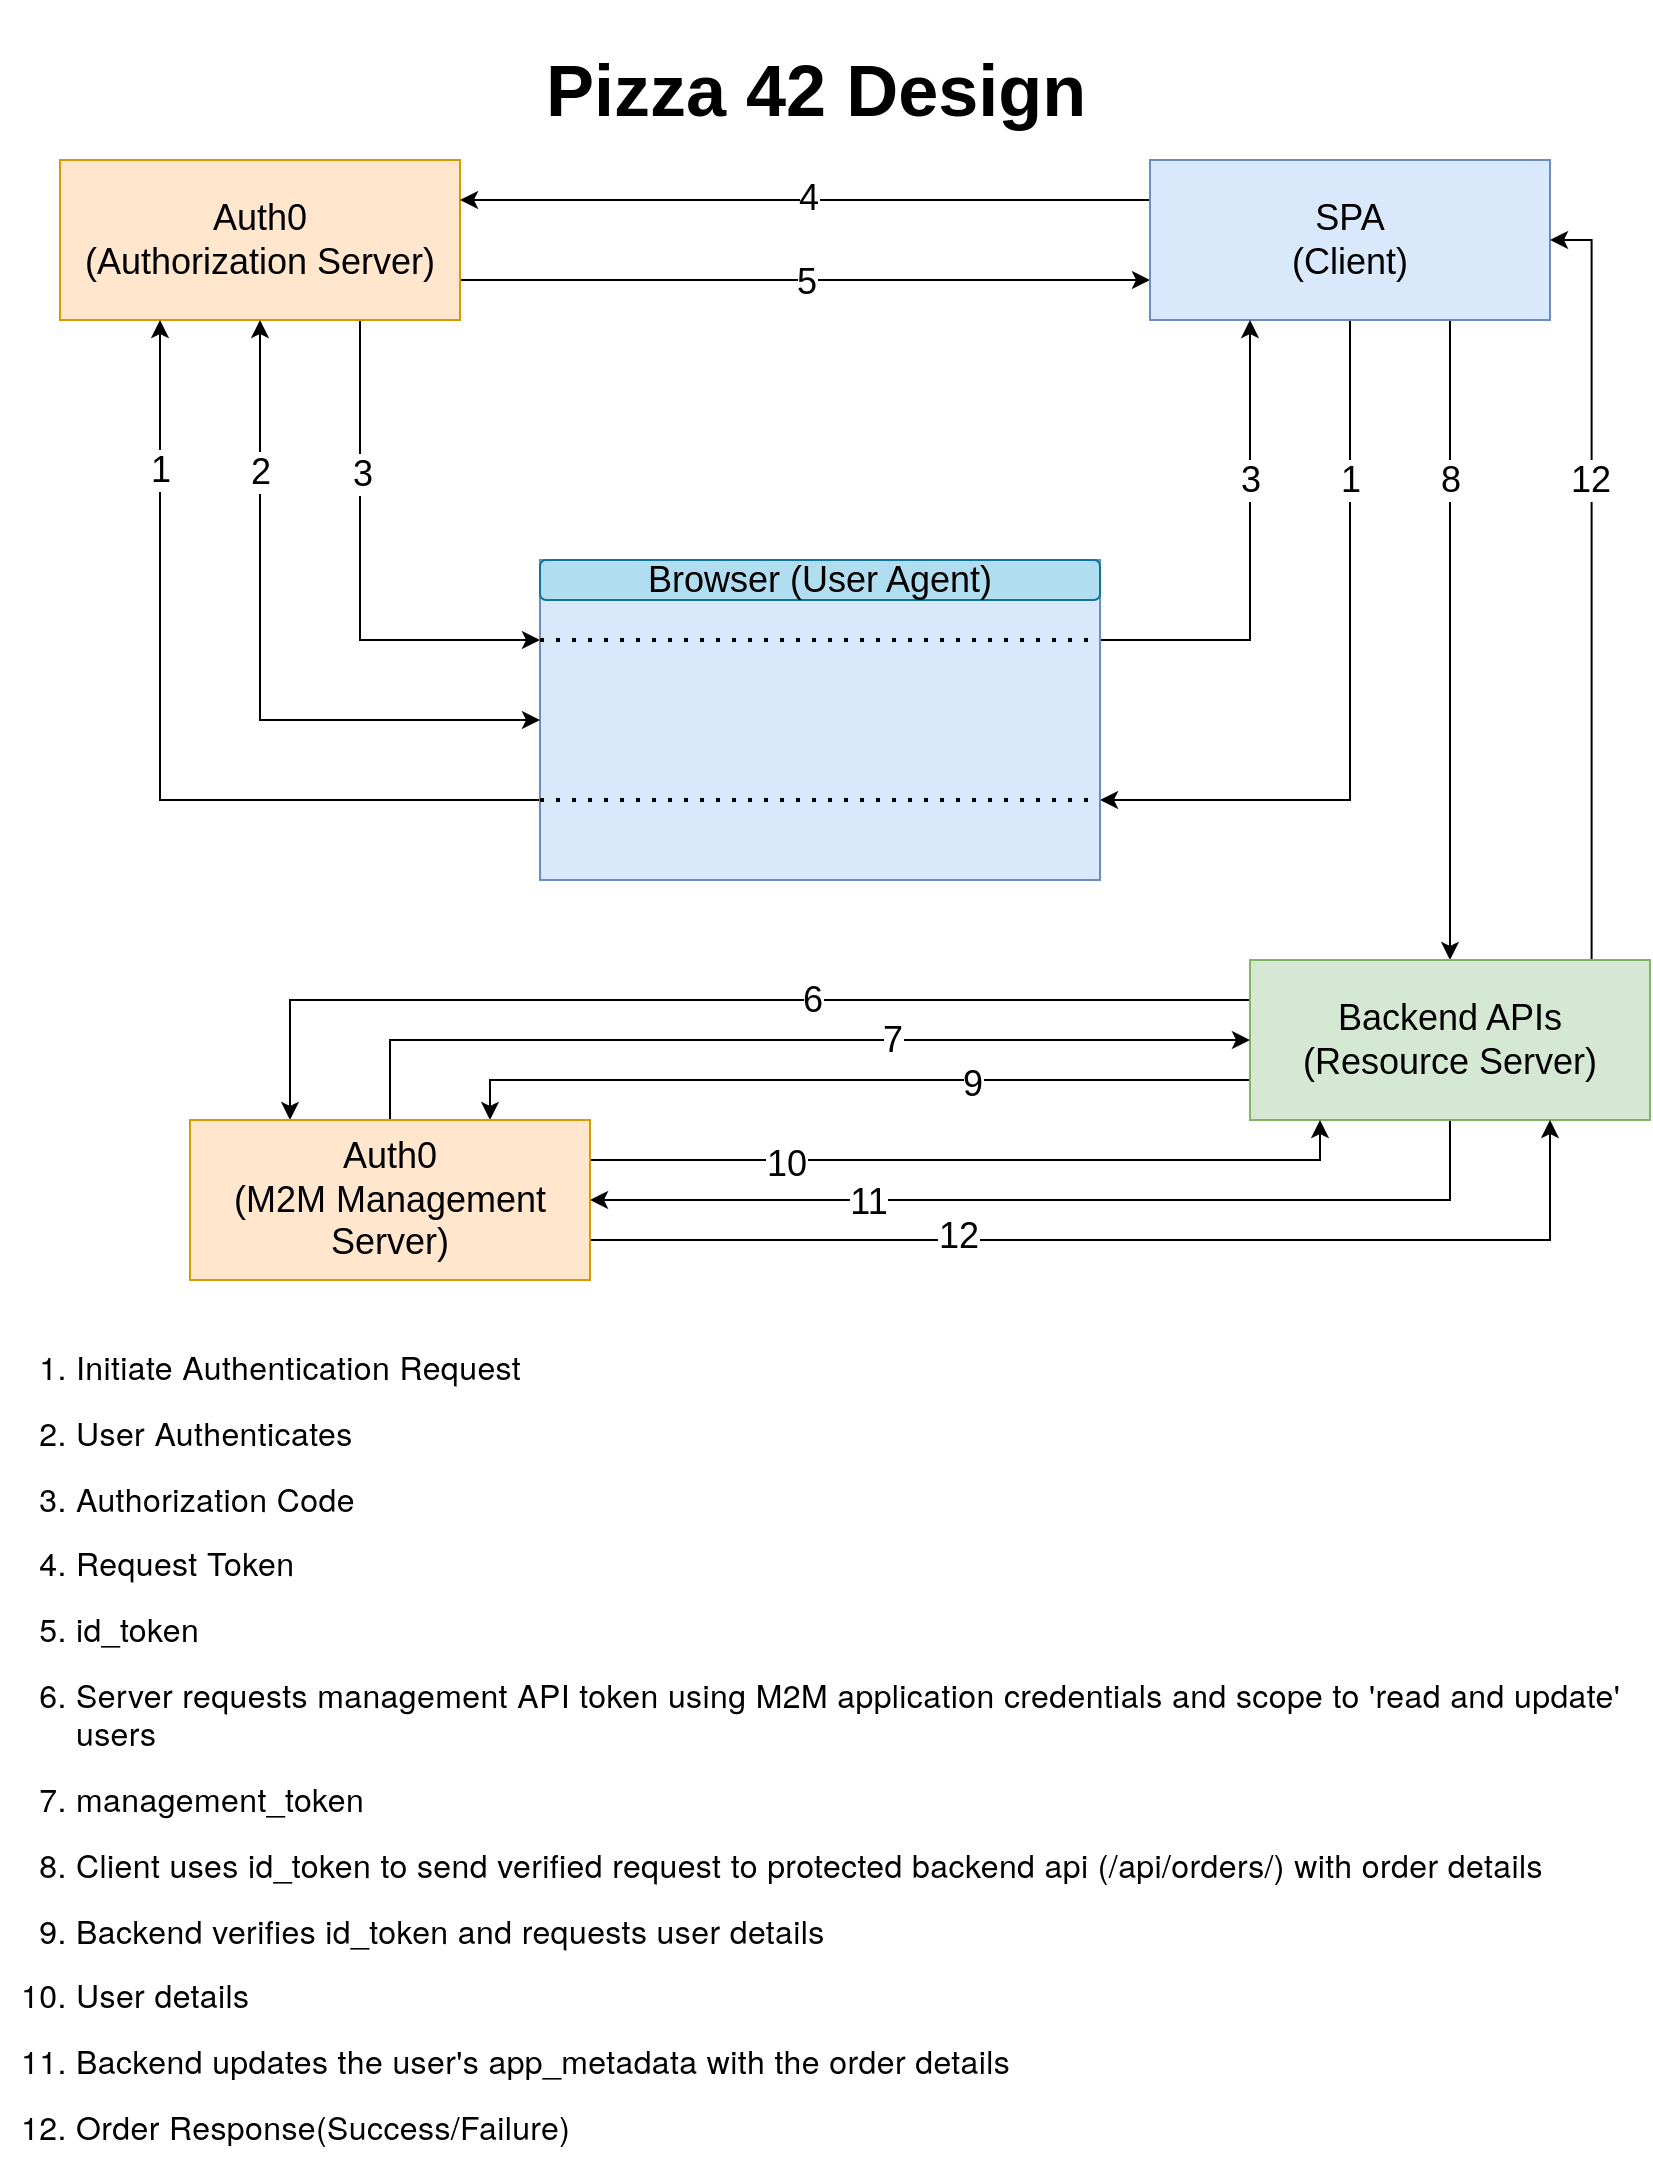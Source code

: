 <mxfile version="17.4.0" type="github">
  <diagram id="2D8r_E-0RihEFsOVlYVm" name="Page-1">
    <mxGraphModel dx="989" dy="560" grid="1" gridSize="10" guides="1" tooltips="1" connect="1" arrows="1" fold="1" page="1" pageScale="1" pageWidth="850" pageHeight="1100" math="0" shadow="0">
      <root>
        <mxCell id="0" />
        <mxCell id="1" parent="0" />
        <mxCell id="E4T6ohRMV8p7hEPFgj1p-32" style="edgeStyle=orthogonalEdgeStyle;rounded=0;orthogonalLoop=1;jettySize=auto;html=1;exitX=0.75;exitY=1;exitDx=0;exitDy=0;entryX=0;entryY=0.25;entryDx=0;entryDy=0;fontSize=20;" edge="1" parent="1" source="E4T6ohRMV8p7hEPFgj1p-5" target="E4T6ohRMV8p7hEPFgj1p-28">
          <mxGeometry relative="1" as="geometry" />
        </mxCell>
        <mxCell id="E4T6ohRMV8p7hEPFgj1p-42" value="3" style="edgeLabel;html=1;align=center;verticalAlign=middle;resizable=0;points=[];fontSize=18;" vertex="1" connectable="0" parent="E4T6ohRMV8p7hEPFgj1p-32">
          <mxGeometry x="-0.188" y="1" relative="1" as="geometry">
            <mxPoint y="-25" as="offset" />
          </mxGeometry>
        </mxCell>
        <mxCell id="E4T6ohRMV8p7hEPFgj1p-48" style="edgeStyle=orthogonalEdgeStyle;rounded=0;orthogonalLoop=1;jettySize=auto;html=1;exitX=1;exitY=0.75;exitDx=0;exitDy=0;entryX=0;entryY=0.75;entryDx=0;entryDy=0;fontSize=12;fontColor=#000000;" edge="1" parent="1" source="E4T6ohRMV8p7hEPFgj1p-5" target="E4T6ohRMV8p7hEPFgj1p-6">
          <mxGeometry relative="1" as="geometry" />
        </mxCell>
        <mxCell id="E4T6ohRMV8p7hEPFgj1p-50" value="5" style="edgeLabel;html=1;align=center;verticalAlign=middle;resizable=0;points=[];fontSize=18;fontColor=#000000;" vertex="1" connectable="0" parent="E4T6ohRMV8p7hEPFgj1p-48">
          <mxGeometry x="-0.129" y="-1" relative="1" as="geometry">
            <mxPoint x="23" as="offset" />
          </mxGeometry>
        </mxCell>
        <mxCell id="E4T6ohRMV8p7hEPFgj1p-5" value="&lt;div style=&quot;font-size: 18px&quot;&gt;&lt;span&gt;&lt;font style=&quot;font-size: 18px&quot;&gt;Auth0&lt;/font&gt;&lt;/span&gt;&lt;/div&gt;&lt;div style=&quot;font-size: 18px&quot;&gt;&lt;span&gt;&lt;font style=&quot;font-size: 18px&quot;&gt;(Authorization Server)&lt;/font&gt;&lt;/span&gt;&lt;/div&gt;" style="rounded=0;whiteSpace=wrap;html=1;fontSize=14;fillColor=#ffe6cc;strokeColor=#d79b00;align=center;" vertex="1" parent="1">
          <mxGeometry x="45" y="80" width="200" height="80" as="geometry" />
        </mxCell>
        <mxCell id="E4T6ohRMV8p7hEPFgj1p-36" style="edgeStyle=orthogonalEdgeStyle;rounded=0;orthogonalLoop=1;jettySize=auto;html=1;exitX=0.5;exitY=1;exitDx=0;exitDy=0;entryX=1;entryY=0.75;entryDx=0;entryDy=0;fontSize=20;" edge="1" parent="1" source="E4T6ohRMV8p7hEPFgj1p-6" target="E4T6ohRMV8p7hEPFgj1p-28">
          <mxGeometry relative="1" as="geometry" />
        </mxCell>
        <mxCell id="E4T6ohRMV8p7hEPFgj1p-39" value="1" style="edgeLabel;html=1;align=center;verticalAlign=middle;resizable=0;points=[];fontSize=18;" vertex="1" connectable="0" parent="E4T6ohRMV8p7hEPFgj1p-36">
          <mxGeometry x="-0.539" y="1" relative="1" as="geometry">
            <mxPoint x="-1" y="-4" as="offset" />
          </mxGeometry>
        </mxCell>
        <mxCell id="E4T6ohRMV8p7hEPFgj1p-37" style="edgeStyle=orthogonalEdgeStyle;rounded=0;orthogonalLoop=1;jettySize=auto;html=1;exitX=0.75;exitY=1;exitDx=0;exitDy=0;entryX=0.5;entryY=0;entryDx=0;entryDy=0;fontSize=20;" edge="1" parent="1" source="E4T6ohRMV8p7hEPFgj1p-6" target="E4T6ohRMV8p7hEPFgj1p-21">
          <mxGeometry relative="1" as="geometry" />
        </mxCell>
        <mxCell id="E4T6ohRMV8p7hEPFgj1p-51" value="8" style="edgeLabel;html=1;align=center;verticalAlign=middle;resizable=0;points=[];fontSize=18;fontColor=#000000;" vertex="1" connectable="0" parent="E4T6ohRMV8p7hEPFgj1p-37">
          <mxGeometry x="-0.387" relative="1" as="geometry">
            <mxPoint y="-18" as="offset" />
          </mxGeometry>
        </mxCell>
        <mxCell id="E4T6ohRMV8p7hEPFgj1p-47" style="edgeStyle=orthogonalEdgeStyle;rounded=0;orthogonalLoop=1;jettySize=auto;html=1;exitX=0;exitY=0.25;exitDx=0;exitDy=0;entryX=1;entryY=0.25;entryDx=0;entryDy=0;fontSize=12;fontColor=#000000;" edge="1" parent="1" source="E4T6ohRMV8p7hEPFgj1p-6" target="E4T6ohRMV8p7hEPFgj1p-5">
          <mxGeometry relative="1" as="geometry" />
        </mxCell>
        <mxCell id="E4T6ohRMV8p7hEPFgj1p-49" value="&lt;font style=&quot;font-size: 18px&quot;&gt;4&lt;/font&gt;" style="edgeLabel;html=1;align=center;verticalAlign=middle;resizable=0;points=[];fontSize=12;fontColor=#000000;" vertex="1" connectable="0" parent="E4T6ohRMV8p7hEPFgj1p-47">
          <mxGeometry x="0.146" y="-1" relative="1" as="geometry">
            <mxPoint x="26" as="offset" />
          </mxGeometry>
        </mxCell>
        <mxCell id="E4T6ohRMV8p7hEPFgj1p-6" value="&lt;font style=&quot;font-size: 18px&quot;&gt;SPA&lt;br&gt;(Client)&lt;/font&gt;" style="rounded=0;whiteSpace=wrap;html=1;fontSize=14;fillColor=#dae8fc;strokeColor=#6c8ebf;" vertex="1" parent="1">
          <mxGeometry x="590" y="80" width="200" height="80" as="geometry" />
        </mxCell>
        <mxCell id="E4T6ohRMV8p7hEPFgj1p-54" style="edgeStyle=orthogonalEdgeStyle;rounded=0;orthogonalLoop=1;jettySize=auto;html=1;exitX=0;exitY=0.25;exitDx=0;exitDy=0;entryX=0.25;entryY=0;entryDx=0;entryDy=0;fontSize=18;fontColor=#000000;" edge="1" parent="1" source="E4T6ohRMV8p7hEPFgj1p-21" target="E4T6ohRMV8p7hEPFgj1p-52">
          <mxGeometry relative="1" as="geometry" />
        </mxCell>
        <mxCell id="E4T6ohRMV8p7hEPFgj1p-55" value="6" style="edgeLabel;html=1;align=center;verticalAlign=middle;resizable=0;points=[];fontSize=18;fontColor=#000000;" vertex="1" connectable="0" parent="E4T6ohRMV8p7hEPFgj1p-54">
          <mxGeometry x="-0.18" relative="1" as="geometry">
            <mxPoint x="2" as="offset" />
          </mxGeometry>
        </mxCell>
        <mxCell id="E4T6ohRMV8p7hEPFgj1p-62" style="edgeStyle=orthogonalEdgeStyle;rounded=0;orthogonalLoop=1;jettySize=auto;html=1;exitX=0;exitY=0.75;exitDx=0;exitDy=0;entryX=0.75;entryY=0;entryDx=0;entryDy=0;fontSize=18;fontColor=#000000;" edge="1" parent="1" source="E4T6ohRMV8p7hEPFgj1p-21" target="E4T6ohRMV8p7hEPFgj1p-52">
          <mxGeometry relative="1" as="geometry" />
        </mxCell>
        <mxCell id="E4T6ohRMV8p7hEPFgj1p-63" value="9" style="edgeLabel;html=1;align=center;verticalAlign=middle;resizable=0;points=[];fontSize=18;fontColor=#000000;" vertex="1" connectable="0" parent="E4T6ohRMV8p7hEPFgj1p-62">
          <mxGeometry x="-0.304" y="2" relative="1" as="geometry">
            <mxPoint as="offset" />
          </mxGeometry>
        </mxCell>
        <mxCell id="E4T6ohRMV8p7hEPFgj1p-65" style="edgeStyle=orthogonalEdgeStyle;rounded=0;orthogonalLoop=1;jettySize=auto;html=1;exitX=0.5;exitY=1;exitDx=0;exitDy=0;entryX=1;entryY=0.5;entryDx=0;entryDy=0;fontSize=18;fontColor=#000000;" edge="1" parent="1" source="E4T6ohRMV8p7hEPFgj1p-21" target="E4T6ohRMV8p7hEPFgj1p-52">
          <mxGeometry relative="1" as="geometry" />
        </mxCell>
        <mxCell id="E4T6ohRMV8p7hEPFgj1p-67" value="11" style="edgeLabel;html=1;align=center;verticalAlign=middle;resizable=0;points=[];fontSize=18;fontColor=#000000;" vertex="1" connectable="0" parent="E4T6ohRMV8p7hEPFgj1p-65">
          <mxGeometry x="0.411" y="1" relative="1" as="geometry">
            <mxPoint as="offset" />
          </mxGeometry>
        </mxCell>
        <mxCell id="E4T6ohRMV8p7hEPFgj1p-70" style="edgeStyle=orthogonalEdgeStyle;rounded=0;orthogonalLoop=1;jettySize=auto;html=1;exitX=0.854;exitY=0.015;exitDx=0;exitDy=0;entryX=1;entryY=0.5;entryDx=0;entryDy=0;fontSize=18;fontColor=#000000;exitPerimeter=0;" edge="1" parent="1" source="E4T6ohRMV8p7hEPFgj1p-21" target="E4T6ohRMV8p7hEPFgj1p-6">
          <mxGeometry relative="1" as="geometry" />
        </mxCell>
        <mxCell id="E4T6ohRMV8p7hEPFgj1p-71" value="12" style="edgeLabel;html=1;align=center;verticalAlign=middle;resizable=0;points=[];fontSize=18;fontColor=#000000;" vertex="1" connectable="0" parent="E4T6ohRMV8p7hEPFgj1p-70">
          <mxGeometry x="0.328" y="1" relative="1" as="geometry">
            <mxPoint y="12" as="offset" />
          </mxGeometry>
        </mxCell>
        <mxCell id="E4T6ohRMV8p7hEPFgj1p-21" value="&lt;font style=&quot;font-size: 18px&quot;&gt;Backend APIs&lt;br&gt;(Resource Server)&lt;/font&gt;" style="rounded=0;whiteSpace=wrap;html=1;fontSize=14;fillColor=#d5e8d4;strokeColor=#82b366;" vertex="1" parent="1">
          <mxGeometry x="640" y="480" width="200" height="80" as="geometry" />
        </mxCell>
        <mxCell id="E4T6ohRMV8p7hEPFgj1p-31" style="edgeStyle=orthogonalEdgeStyle;rounded=0;orthogonalLoop=1;jettySize=auto;html=1;exitX=1;exitY=0.25;exitDx=0;exitDy=0;entryX=0.25;entryY=1;entryDx=0;entryDy=0;fontSize=20;" edge="1" parent="1" source="E4T6ohRMV8p7hEPFgj1p-28" target="E4T6ohRMV8p7hEPFgj1p-6">
          <mxGeometry relative="1" as="geometry" />
        </mxCell>
        <mxCell id="E4T6ohRMV8p7hEPFgj1p-44" value="3" style="edgeLabel;html=1;align=center;verticalAlign=middle;resizable=0;points=[];fontSize=18;" vertex="1" connectable="0" parent="E4T6ohRMV8p7hEPFgj1p-31">
          <mxGeometry x="0.457" y="1" relative="1" as="geometry">
            <mxPoint x="1" y="16" as="offset" />
          </mxGeometry>
        </mxCell>
        <mxCell id="E4T6ohRMV8p7hEPFgj1p-33" style="edgeStyle=orthogonalEdgeStyle;rounded=0;orthogonalLoop=1;jettySize=auto;html=1;exitX=0;exitY=0.75;exitDx=0;exitDy=0;entryX=0.25;entryY=1;entryDx=0;entryDy=0;fontSize=20;" edge="1" parent="1" source="E4T6ohRMV8p7hEPFgj1p-28" target="E4T6ohRMV8p7hEPFgj1p-5">
          <mxGeometry relative="1" as="geometry" />
        </mxCell>
        <mxCell id="E4T6ohRMV8p7hEPFgj1p-40" value="1" style="edgeLabel;html=1;align=center;verticalAlign=middle;resizable=0;points=[];fontSize=18;" vertex="1" connectable="0" parent="E4T6ohRMV8p7hEPFgj1p-33">
          <mxGeometry x="0.618" relative="1" as="geometry">
            <mxPoint y="-7" as="offset" />
          </mxGeometry>
        </mxCell>
        <mxCell id="E4T6ohRMV8p7hEPFgj1p-28" value="" style="rounded=0;whiteSpace=wrap;html=1;fontSize=20;fillColor=#dae8fc;strokeColor=#6c8ebf;" vertex="1" parent="1">
          <mxGeometry x="285" y="280" width="280" height="160" as="geometry" />
        </mxCell>
        <mxCell id="E4T6ohRMV8p7hEPFgj1p-3" value="&lt;font style=&quot;font-size: 18px&quot;&gt;Browser (User Agent)&lt;/font&gt;" style="rounded=1;whiteSpace=wrap;html=1;fillColor=#b1ddf0;strokeColor=#10739e;" vertex="1" parent="1">
          <mxGeometry x="285" y="280" width="280" height="20" as="geometry" />
        </mxCell>
        <mxCell id="E4T6ohRMV8p7hEPFgj1p-29" value="" style="endArrow=none;dashed=1;html=1;dashPattern=1 3;strokeWidth=2;rounded=0;fontSize=20;exitX=0;exitY=0.25;exitDx=0;exitDy=0;entryX=1;entryY=0.25;entryDx=0;entryDy=0;" edge="1" parent="1" source="E4T6ohRMV8p7hEPFgj1p-28" target="E4T6ohRMV8p7hEPFgj1p-28">
          <mxGeometry width="50" height="50" relative="1" as="geometry">
            <mxPoint x="435" y="420" as="sourcePoint" />
            <mxPoint x="485" y="370" as="targetPoint" />
          </mxGeometry>
        </mxCell>
        <mxCell id="E4T6ohRMV8p7hEPFgj1p-30" value="" style="endArrow=none;dashed=1;html=1;dashPattern=1 3;strokeWidth=2;rounded=0;fontSize=20;exitX=0;exitY=0.75;exitDx=0;exitDy=0;entryX=1;entryY=0.75;entryDx=0;entryDy=0;" edge="1" parent="1" source="E4T6ohRMV8p7hEPFgj1p-28" target="E4T6ohRMV8p7hEPFgj1p-28">
          <mxGeometry width="50" height="50" relative="1" as="geometry">
            <mxPoint x="305" y="350" as="sourcePoint" />
            <mxPoint x="575" y="350" as="targetPoint" />
          </mxGeometry>
        </mxCell>
        <mxCell id="E4T6ohRMV8p7hEPFgj1p-34" value="" style="endArrow=classic;startArrow=classic;html=1;rounded=0;fontSize=20;entryX=0.5;entryY=1;entryDx=0;entryDy=0;exitX=0;exitY=0.5;exitDx=0;exitDy=0;" edge="1" parent="1" source="E4T6ohRMV8p7hEPFgj1p-28" target="E4T6ohRMV8p7hEPFgj1p-5">
          <mxGeometry width="50" height="50" relative="1" as="geometry">
            <mxPoint x="195" y="320" as="sourcePoint" />
            <mxPoint x="485" y="370" as="targetPoint" />
            <Array as="points">
              <mxPoint x="145" y="360" />
            </Array>
          </mxGeometry>
        </mxCell>
        <mxCell id="E4T6ohRMV8p7hEPFgj1p-41" value="2" style="edgeLabel;html=1;align=center;verticalAlign=middle;resizable=0;points=[];fontSize=18;" vertex="1" connectable="0" parent="E4T6ohRMV8p7hEPFgj1p-34">
          <mxGeometry x="0.51" relative="1" as="geometry">
            <mxPoint y="-8" as="offset" />
          </mxGeometry>
        </mxCell>
        <mxCell id="E4T6ohRMV8p7hEPFgj1p-38" value="&lt;h1&gt;Pizza 42 Design&lt;/h1&gt;" style="text;html=1;strokeColor=none;fillColor=none;spacing=5;spacingTop=-20;whiteSpace=wrap;overflow=hidden;rounded=0;fontSize=18;" vertex="1" parent="1">
          <mxGeometry x="283" y="10" width="285" height="60" as="geometry" />
        </mxCell>
        <mxCell id="E4T6ohRMV8p7hEPFgj1p-45" value="&lt;h1&gt;&lt;ol style=&quot;box-sizing: border-box ; font-size: 16px ; margin: 0px 0px 0.85em ; padding: 0px 0px 0px 2em ; font-family: &amp;#34;helvetica neue&amp;#34; , &amp;#34;helvetica&amp;#34; , &amp;#34;arial&amp;#34; , sans-serif ; font-weight: 400 ; letter-spacing: 0.2px ; background-color: rgb(255 , 255 , 255)&quot;&gt;&lt;li style=&quot;box-sizing: border-box ; font-size: inherit&quot;&gt;&lt;p style=&quot;box-sizing: border-box ; font-size: inherit ; margin-top: 0px ; margin-bottom: 0.85em&quot;&gt;Initiate Authentication Request&lt;/p&gt;&lt;/li&gt;&lt;li style=&quot;box-sizing: border-box ; font-size: inherit&quot;&gt;&lt;p style=&quot;box-sizing: border-box ; font-size: inherit ; margin-top: 0px ; margin-bottom: 0.85em&quot;&gt;User Authenticates&lt;/p&gt;&lt;/li&gt;&lt;li style=&quot;box-sizing: border-box ; font-size: inherit&quot;&gt;&lt;p style=&quot;box-sizing: border-box ; font-size: inherit ; margin-top: 0px ; margin-bottom: 0.85em&quot;&gt;Authorization Code&lt;/p&gt;&lt;/li&gt;&lt;li style=&quot;box-sizing: border-box ; font-size: inherit&quot;&gt;&lt;p style=&quot;box-sizing: border-box ; font-size: inherit ; margin-top: 0px ; margin-bottom: 0.85em&quot;&gt;Request Token&lt;/p&gt;&lt;/li&gt;&lt;li style=&quot;box-sizing: border-box ; font-size: inherit&quot;&gt;&lt;p style=&quot;box-sizing: border-box ; font-size: inherit ; margin-top: 0px ; margin-bottom: 0.85em&quot;&gt;id_token&lt;/p&gt;&lt;/li&gt;&lt;li style=&quot;box-sizing: border-box ; font-size: inherit&quot;&gt;&lt;p style=&quot;box-sizing: border-box ; font-size: inherit ; margin-top: 0px ; margin-bottom: 0.85em&quot;&gt;Server requests management API token using M2M application credentials and scope to &#39;read and update&#39; users&lt;/p&gt;&lt;/li&gt;&lt;li style=&quot;box-sizing: border-box ; font-size: inherit&quot;&gt;&lt;p style=&quot;box-sizing: border-box ; font-size: inherit ; margin-top: 0px ; margin-bottom: 0.85em&quot;&gt;management_token&lt;/p&gt;&lt;/li&gt;&lt;li style=&quot;box-sizing: border-box ; font-size: inherit&quot;&gt;&lt;p style=&quot;box-sizing: border-box ; font-size: inherit ; margin-top: 0px ; margin-bottom: 0.85em&quot;&gt;Client uses id_token to send verified request to protected backend api (/api/orders/) with order details&lt;/p&gt;&lt;/li&gt;&lt;li style=&quot;box-sizing: border-box ; font-size: inherit&quot;&gt;&lt;p style=&quot;box-sizing: border-box ; font-size: inherit ; margin-top: 0px ; margin-bottom: 0.85em&quot;&gt;Backend verifies id_token and requests user details&lt;/p&gt;&lt;/li&gt;&lt;li style=&quot;box-sizing: border-box ; font-size: inherit&quot;&gt;&lt;p style=&quot;box-sizing: border-box ; font-size: inherit ; margin-top: 0px ; margin-bottom: 0.85em&quot;&gt;User details&lt;/p&gt;&lt;/li&gt;&lt;li style=&quot;box-sizing: border-box ; font-size: inherit&quot;&gt;&lt;p style=&quot;box-sizing: border-box ; font-size: inherit ; margin-top: 0px ; margin-bottom: 0.85em&quot;&gt;Backend updates the user&#39;s app_metadata with the order details&lt;/p&gt;&lt;/li&gt;&lt;li style=&quot;box-sizing: border-box ; font-size: inherit&quot;&gt;&lt;p style=&quot;box-sizing: border-box ; font-size: inherit ; margin-top: 0px ; margin-bottom: 0.85em&quot;&gt;Order Response(Success/Failure)&lt;/p&gt;&lt;/li&gt;&lt;/ol&gt;&lt;div&gt;&lt;/div&gt;&lt;/h1&gt;" style="text;html=1;strokeColor=none;fillColor=none;spacing=5;spacingTop=-20;whiteSpace=wrap;overflow=hidden;rounded=0;fontSize=18;" vertex="1" parent="1">
          <mxGeometry x="15.5" y="660" width="820" height="420" as="geometry" />
        </mxCell>
        <mxCell id="E4T6ohRMV8p7hEPFgj1p-56" style="edgeStyle=orthogonalEdgeStyle;rounded=0;orthogonalLoop=1;jettySize=auto;html=1;exitX=0.5;exitY=0;exitDx=0;exitDy=0;entryX=0;entryY=0.5;entryDx=0;entryDy=0;fontSize=18;fontColor=#000000;" edge="1" parent="1" source="E4T6ohRMV8p7hEPFgj1p-52" target="E4T6ohRMV8p7hEPFgj1p-21">
          <mxGeometry relative="1" as="geometry" />
        </mxCell>
        <mxCell id="E4T6ohRMV8p7hEPFgj1p-57" value="7" style="edgeLabel;html=1;align=center;verticalAlign=middle;resizable=0;points=[];fontSize=18;fontColor=#000000;" vertex="1" connectable="0" parent="E4T6ohRMV8p7hEPFgj1p-56">
          <mxGeometry x="0.2" y="1" relative="1" as="geometry">
            <mxPoint x="9" y="1" as="offset" />
          </mxGeometry>
        </mxCell>
        <mxCell id="E4T6ohRMV8p7hEPFgj1p-64" style="edgeStyle=orthogonalEdgeStyle;rounded=0;orthogonalLoop=1;jettySize=auto;html=1;exitX=1;exitY=0.25;exitDx=0;exitDy=0;entryX=0.175;entryY=1;entryDx=0;entryDy=0;entryPerimeter=0;fontSize=18;fontColor=#000000;" edge="1" parent="1" source="E4T6ohRMV8p7hEPFgj1p-52" target="E4T6ohRMV8p7hEPFgj1p-21">
          <mxGeometry relative="1" as="geometry" />
        </mxCell>
        <mxCell id="E4T6ohRMV8p7hEPFgj1p-66" value="10" style="edgeLabel;html=1;align=center;verticalAlign=middle;resizable=0;points=[];fontSize=18;fontColor=#000000;" vertex="1" connectable="0" parent="E4T6ohRMV8p7hEPFgj1p-64">
          <mxGeometry x="-0.491" y="-2" relative="1" as="geometry">
            <mxPoint as="offset" />
          </mxGeometry>
        </mxCell>
        <mxCell id="E4T6ohRMV8p7hEPFgj1p-68" style="edgeStyle=orthogonalEdgeStyle;rounded=0;orthogonalLoop=1;jettySize=auto;html=1;exitX=1;exitY=0.75;exitDx=0;exitDy=0;entryX=0.75;entryY=1;entryDx=0;entryDy=0;fontSize=18;fontColor=#000000;" edge="1" parent="1" source="E4T6ohRMV8p7hEPFgj1p-52" target="E4T6ohRMV8p7hEPFgj1p-21">
          <mxGeometry relative="1" as="geometry" />
        </mxCell>
        <mxCell id="E4T6ohRMV8p7hEPFgj1p-69" value="12" style="edgeLabel;html=1;align=center;verticalAlign=middle;resizable=0;points=[];fontSize=18;fontColor=#000000;" vertex="1" connectable="0" parent="E4T6ohRMV8p7hEPFgj1p-68">
          <mxGeometry x="-0.319" y="2" relative="1" as="geometry">
            <mxPoint as="offset" />
          </mxGeometry>
        </mxCell>
        <mxCell id="E4T6ohRMV8p7hEPFgj1p-52" value="&lt;div style=&quot;font-size: 18px&quot;&gt;&lt;span&gt;&lt;font style=&quot;font-size: 18px&quot;&gt;Auth0&lt;/font&gt;&lt;/span&gt;&lt;/div&gt;&lt;div style=&quot;font-size: 18px&quot;&gt;&lt;span&gt;&lt;font style=&quot;font-size: 18px&quot;&gt;(M2M Management Server)&lt;/font&gt;&lt;/span&gt;&lt;/div&gt;" style="rounded=0;whiteSpace=wrap;html=1;fontSize=14;fillColor=#ffe6cc;strokeColor=#d79b00;align=center;" vertex="1" parent="1">
          <mxGeometry x="110" y="560" width="200" height="80" as="geometry" />
        </mxCell>
      </root>
    </mxGraphModel>
  </diagram>
</mxfile>
